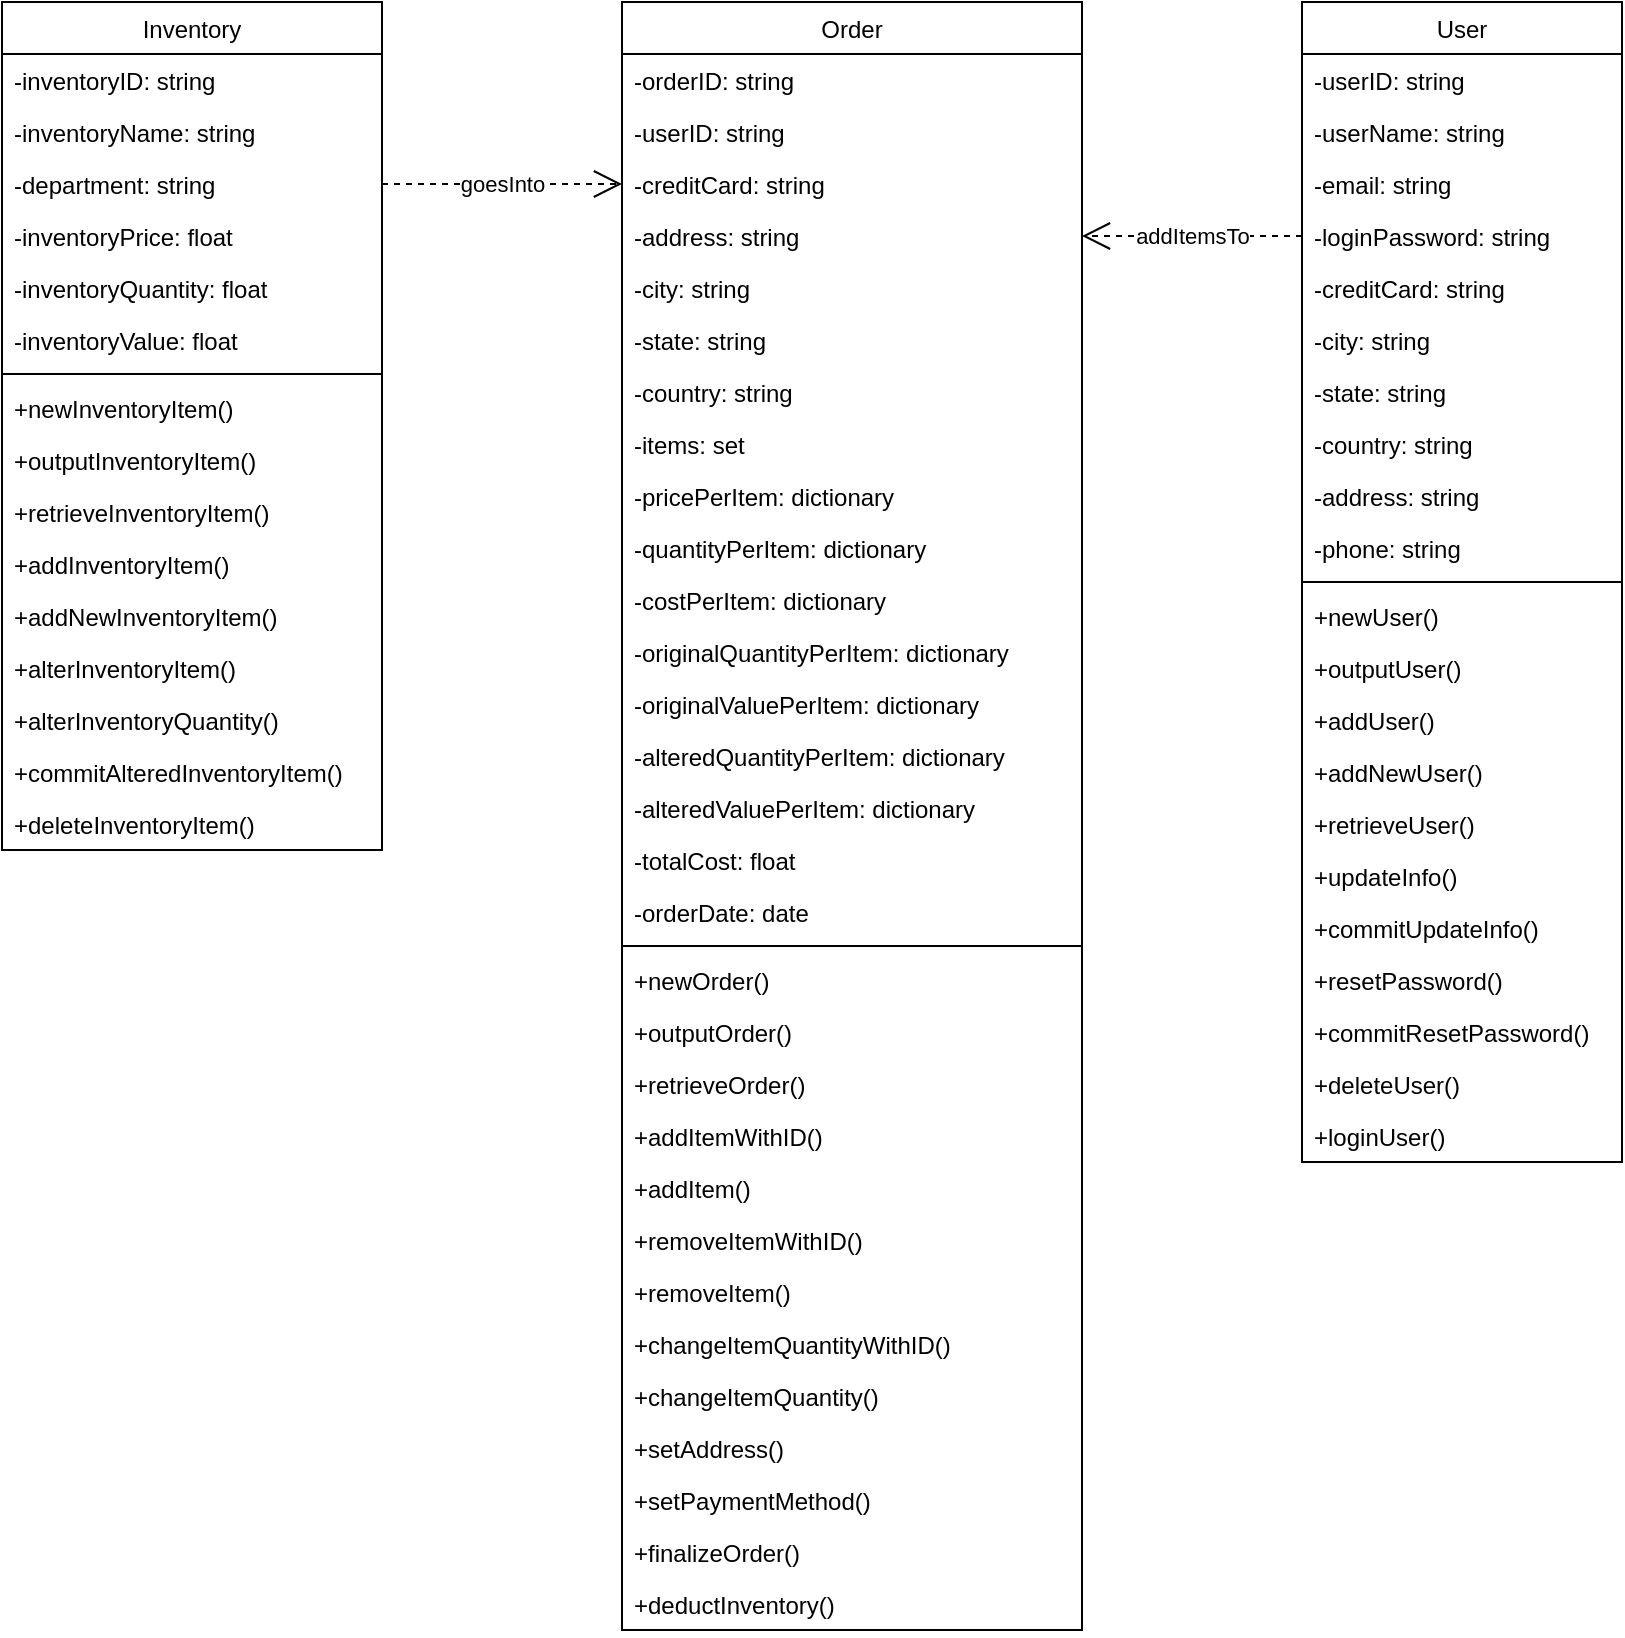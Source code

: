 <mxfile version="21.3.0" type="device">
  <diagram id="C5RBs43oDa-KdzZeNtuy" name="Page-1">
    <mxGraphModel dx="1434" dy="754" grid="1" gridSize="10" guides="1" tooltips="1" connect="1" arrows="1" fold="1" page="1" pageScale="1" pageWidth="827" pageHeight="1169" math="0" shadow="0">
      <root>
        <mxCell id="WIyWlLk6GJQsqaUBKTNV-0" />
        <mxCell id="WIyWlLk6GJQsqaUBKTNV-1" parent="WIyWlLk6GJQsqaUBKTNV-0" />
        <mxCell id="zkfFHV4jXpPFQw0GAbJ--0" value="Inventory" style="swimlane;fontStyle=0;align=center;verticalAlign=top;childLayout=stackLayout;horizontal=1;startSize=26;horizontalStack=0;resizeParent=1;resizeLast=0;collapsible=1;marginBottom=0;rounded=0;shadow=0;strokeWidth=1;" parent="WIyWlLk6GJQsqaUBKTNV-1" vertex="1">
          <mxGeometry x="10" y="50" width="190" height="424" as="geometry">
            <mxRectangle x="230" y="140" width="160" height="26" as="alternateBounds" />
          </mxGeometry>
        </mxCell>
        <mxCell id="zkfFHV4jXpPFQw0GAbJ--1" value="-inventoryID: string" style="text;align=left;verticalAlign=top;spacingLeft=4;spacingRight=4;overflow=hidden;rotatable=0;points=[[0,0.5],[1,0.5]];portConstraint=eastwest;" parent="zkfFHV4jXpPFQw0GAbJ--0" vertex="1">
          <mxGeometry y="26" width="190" height="26" as="geometry" />
        </mxCell>
        <mxCell id="zkfFHV4jXpPFQw0GAbJ--2" value="-inventoryName: string " style="text;align=left;verticalAlign=top;spacingLeft=4;spacingRight=4;overflow=hidden;rotatable=0;points=[[0,0.5],[1,0.5]];portConstraint=eastwest;rounded=0;shadow=0;html=0;" parent="zkfFHV4jXpPFQw0GAbJ--0" vertex="1">
          <mxGeometry y="52" width="190" height="26" as="geometry" />
        </mxCell>
        <mxCell id="zkfFHV4jXpPFQw0GAbJ--3" value="-department: string" style="text;align=left;verticalAlign=top;spacingLeft=4;spacingRight=4;overflow=hidden;rotatable=0;points=[[0,0.5],[1,0.5]];portConstraint=eastwest;rounded=0;shadow=0;html=0;" parent="zkfFHV4jXpPFQw0GAbJ--0" vertex="1">
          <mxGeometry y="78" width="190" height="26" as="geometry" />
        </mxCell>
        <mxCell id="ywjrnXxrzSmhAJ8aU7f1-1" value="-inventoryPrice: float" style="text;align=left;verticalAlign=top;spacingLeft=4;spacingRight=4;overflow=hidden;rotatable=0;points=[[0,0.5],[1,0.5]];portConstraint=eastwest;rounded=0;shadow=0;html=0;" parent="zkfFHV4jXpPFQw0GAbJ--0" vertex="1">
          <mxGeometry y="104" width="190" height="26" as="geometry" />
        </mxCell>
        <mxCell id="ywjrnXxrzSmhAJ8aU7f1-3" value="-inventoryQuantity: float" style="text;align=left;verticalAlign=top;spacingLeft=4;spacingRight=4;overflow=hidden;rotatable=0;points=[[0,0.5],[1,0.5]];portConstraint=eastwest;rounded=0;shadow=0;html=0;" parent="zkfFHV4jXpPFQw0GAbJ--0" vertex="1">
          <mxGeometry y="130" width="190" height="26" as="geometry" />
        </mxCell>
        <mxCell id="ywjrnXxrzSmhAJ8aU7f1-2" value="-inventoryValue: float" style="text;align=left;verticalAlign=top;spacingLeft=4;spacingRight=4;overflow=hidden;rotatable=0;points=[[0,0.5],[1,0.5]];portConstraint=eastwest;rounded=0;shadow=0;html=0;" parent="zkfFHV4jXpPFQw0GAbJ--0" vertex="1">
          <mxGeometry y="156" width="190" height="26" as="geometry" />
        </mxCell>
        <mxCell id="zkfFHV4jXpPFQw0GAbJ--4" value="" style="line;html=1;strokeWidth=1;align=left;verticalAlign=middle;spacingTop=-1;spacingLeft=3;spacingRight=3;rotatable=0;labelPosition=right;points=[];portConstraint=eastwest;" parent="zkfFHV4jXpPFQw0GAbJ--0" vertex="1">
          <mxGeometry y="182" width="190" height="8" as="geometry" />
        </mxCell>
        <mxCell id="zkfFHV4jXpPFQw0GAbJ--5" value="+newInventoryItem()" style="text;align=left;verticalAlign=top;spacingLeft=4;spacingRight=4;overflow=hidden;rotatable=0;points=[[0,0.5],[1,0.5]];portConstraint=eastwest;" parent="zkfFHV4jXpPFQw0GAbJ--0" vertex="1">
          <mxGeometry y="190" width="190" height="26" as="geometry" />
        </mxCell>
        <mxCell id="ywjrnXxrzSmhAJ8aU7f1-42" value="+outputInventoryItem()" style="text;align=left;verticalAlign=top;spacingLeft=4;spacingRight=4;overflow=hidden;rotatable=0;points=[[0,0.5],[1,0.5]];portConstraint=eastwest;" parent="zkfFHV4jXpPFQw0GAbJ--0" vertex="1">
          <mxGeometry y="216" width="190" height="26" as="geometry" />
        </mxCell>
        <mxCell id="ywjrnXxrzSmhAJ8aU7f1-45" value="+retrieveInventoryItem()" style="text;align=left;verticalAlign=top;spacingLeft=4;spacingRight=4;overflow=hidden;rotatable=0;points=[[0,0.5],[1,0.5]];portConstraint=eastwest;" parent="zkfFHV4jXpPFQw0GAbJ--0" vertex="1">
          <mxGeometry y="242" width="190" height="26" as="geometry" />
        </mxCell>
        <mxCell id="5kUzH__qB3JUXgs88LtJ-0" value="+addInventoryItem()" style="text;align=left;verticalAlign=top;spacingLeft=4;spacingRight=4;overflow=hidden;rotatable=0;points=[[0,0.5],[1,0.5]];portConstraint=eastwest;" vertex="1" parent="zkfFHV4jXpPFQw0GAbJ--0">
          <mxGeometry y="268" width="190" height="26" as="geometry" />
        </mxCell>
        <mxCell id="5kUzH__qB3JUXgs88LtJ-1" value="+addNewInventoryItem()" style="text;align=left;verticalAlign=top;spacingLeft=4;spacingRight=4;overflow=hidden;rotatable=0;points=[[0,0.5],[1,0.5]];portConstraint=eastwest;" vertex="1" parent="zkfFHV4jXpPFQw0GAbJ--0">
          <mxGeometry y="294" width="190" height="26" as="geometry" />
        </mxCell>
        <mxCell id="5kUzH__qB3JUXgs88LtJ-2" value="+alterInventoryItem()" style="text;align=left;verticalAlign=top;spacingLeft=4;spacingRight=4;overflow=hidden;rotatable=0;points=[[0,0.5],[1,0.5]];portConstraint=eastwest;" vertex="1" parent="zkfFHV4jXpPFQw0GAbJ--0">
          <mxGeometry y="320" width="190" height="26" as="geometry" />
        </mxCell>
        <mxCell id="5kUzH__qB3JUXgs88LtJ-3" value="+alterInventoryQuantity()" style="text;align=left;verticalAlign=top;spacingLeft=4;spacingRight=4;overflow=hidden;rotatable=0;points=[[0,0.5],[1,0.5]];portConstraint=eastwest;" vertex="1" parent="zkfFHV4jXpPFQw0GAbJ--0">
          <mxGeometry y="346" width="190" height="26" as="geometry" />
        </mxCell>
        <mxCell id="5kUzH__qB3JUXgs88LtJ-4" value="+commitAlteredInventoryItem()" style="text;align=left;verticalAlign=top;spacingLeft=4;spacingRight=4;overflow=hidden;rotatable=0;points=[[0,0.5],[1,0.5]];portConstraint=eastwest;" vertex="1" parent="zkfFHV4jXpPFQw0GAbJ--0">
          <mxGeometry y="372" width="190" height="26" as="geometry" />
        </mxCell>
        <mxCell id="5kUzH__qB3JUXgs88LtJ-5" value="+deleteInventoryItem()" style="text;align=left;verticalAlign=top;spacingLeft=4;spacingRight=4;overflow=hidden;rotatable=0;points=[[0,0.5],[1,0.5]];portConstraint=eastwest;" vertex="1" parent="zkfFHV4jXpPFQw0GAbJ--0">
          <mxGeometry y="398" width="190" height="26" as="geometry" />
        </mxCell>
        <mxCell id="zkfFHV4jXpPFQw0GAbJ--13" value="User" style="swimlane;fontStyle=0;align=center;verticalAlign=top;childLayout=stackLayout;horizontal=1;startSize=26;horizontalStack=0;resizeParent=1;resizeLast=0;collapsible=1;marginBottom=0;rounded=0;shadow=0;strokeWidth=1;" parent="WIyWlLk6GJQsqaUBKTNV-1" vertex="1">
          <mxGeometry x="660" y="50" width="160" height="580" as="geometry">
            <mxRectangle x="340" y="380" width="170" height="26" as="alternateBounds" />
          </mxGeometry>
        </mxCell>
        <mxCell id="ywjrnXxrzSmhAJ8aU7f1-10" value="-userID: string" style="text;align=left;verticalAlign=top;spacingLeft=4;spacingRight=4;overflow=hidden;rotatable=0;points=[[0,0.5],[1,0.5]];portConstraint=eastwest;" parent="zkfFHV4jXpPFQw0GAbJ--13" vertex="1">
          <mxGeometry y="26" width="160" height="26" as="geometry" />
        </mxCell>
        <mxCell id="ywjrnXxrzSmhAJ8aU7f1-11" value="-userName: string" style="text;align=left;verticalAlign=top;spacingLeft=4;spacingRight=4;overflow=hidden;rotatable=0;points=[[0,0.5],[1,0.5]];portConstraint=eastwest;" parent="zkfFHV4jXpPFQw0GAbJ--13" vertex="1">
          <mxGeometry y="52" width="160" height="26" as="geometry" />
        </mxCell>
        <mxCell id="ywjrnXxrzSmhAJ8aU7f1-16" value="-email: string" style="text;align=left;verticalAlign=top;spacingLeft=4;spacingRight=4;overflow=hidden;rotatable=0;points=[[0,0.5],[1,0.5]];portConstraint=eastwest;" parent="zkfFHV4jXpPFQw0GAbJ--13" vertex="1">
          <mxGeometry y="78" width="160" height="26" as="geometry" />
        </mxCell>
        <mxCell id="ywjrnXxrzSmhAJ8aU7f1-41" value="-loginPassword: string" style="text;align=left;verticalAlign=top;spacingLeft=4;spacingRight=4;overflow=hidden;rotatable=0;points=[[0,0.5],[1,0.5]];portConstraint=eastwest;" parent="zkfFHV4jXpPFQw0GAbJ--13" vertex="1">
          <mxGeometry y="104" width="160" height="26" as="geometry" />
        </mxCell>
        <mxCell id="ywjrnXxrzSmhAJ8aU7f1-36" value="-creditCard: string" style="text;align=left;verticalAlign=top;spacingLeft=4;spacingRight=4;overflow=hidden;rotatable=0;points=[[0,0.5],[1,0.5]];portConstraint=eastwest;" parent="zkfFHV4jXpPFQw0GAbJ--13" vertex="1">
          <mxGeometry y="130" width="160" height="26" as="geometry" />
        </mxCell>
        <mxCell id="ywjrnXxrzSmhAJ8aU7f1-40" value="-city: string" style="text;align=left;verticalAlign=top;spacingLeft=4;spacingRight=4;overflow=hidden;rotatable=0;points=[[0,0.5],[1,0.5]];portConstraint=eastwest;" parent="zkfFHV4jXpPFQw0GAbJ--13" vertex="1">
          <mxGeometry y="156" width="160" height="26" as="geometry" />
        </mxCell>
        <mxCell id="ywjrnXxrzSmhAJ8aU7f1-13" value="-state: string" style="text;align=left;verticalAlign=top;spacingLeft=4;spacingRight=4;overflow=hidden;rotatable=0;points=[[0,0.5],[1,0.5]];portConstraint=eastwest;" parent="zkfFHV4jXpPFQw0GAbJ--13" vertex="1">
          <mxGeometry y="182" width="160" height="26" as="geometry" />
        </mxCell>
        <mxCell id="zkfFHV4jXpPFQw0GAbJ--14" value="-country: string" style="text;align=left;verticalAlign=top;spacingLeft=4;spacingRight=4;overflow=hidden;rotatable=0;points=[[0,0.5],[1,0.5]];portConstraint=eastwest;" parent="zkfFHV4jXpPFQw0GAbJ--13" vertex="1">
          <mxGeometry y="208" width="160" height="26" as="geometry" />
        </mxCell>
        <mxCell id="ywjrnXxrzSmhAJ8aU7f1-14" value="-address: string" style="text;align=left;verticalAlign=top;spacingLeft=4;spacingRight=4;overflow=hidden;rotatable=0;points=[[0,0.5],[1,0.5]];portConstraint=eastwest;" parent="zkfFHV4jXpPFQw0GAbJ--13" vertex="1">
          <mxGeometry y="234" width="160" height="26" as="geometry" />
        </mxCell>
        <mxCell id="ywjrnXxrzSmhAJ8aU7f1-15" value="-phone: string" style="text;align=left;verticalAlign=top;spacingLeft=4;spacingRight=4;overflow=hidden;rotatable=0;points=[[0,0.5],[1,0.5]];portConstraint=eastwest;" parent="zkfFHV4jXpPFQw0GAbJ--13" vertex="1">
          <mxGeometry y="260" width="160" height="26" as="geometry" />
        </mxCell>
        <mxCell id="zkfFHV4jXpPFQw0GAbJ--15" value="" style="line;html=1;strokeWidth=1;align=left;verticalAlign=middle;spacingTop=-1;spacingLeft=3;spacingRight=3;rotatable=0;labelPosition=right;points=[];portConstraint=eastwest;" parent="zkfFHV4jXpPFQw0GAbJ--13" vertex="1">
          <mxGeometry y="286" width="160" height="8" as="geometry" />
        </mxCell>
        <mxCell id="ywjrnXxrzSmhAJ8aU7f1-9" value="+newUser()" style="text;align=left;verticalAlign=top;spacingLeft=4;spacingRight=4;overflow=hidden;rotatable=0;points=[[0,0.5],[1,0.5]];portConstraint=eastwest;" parent="zkfFHV4jXpPFQw0GAbJ--13" vertex="1">
          <mxGeometry y="294" width="160" height="26" as="geometry" />
        </mxCell>
        <mxCell id="ywjrnXxrzSmhAJ8aU7f1-65" value="+outputUser()" style="text;align=left;verticalAlign=top;spacingLeft=4;spacingRight=4;overflow=hidden;rotatable=0;points=[[0,0.5],[1,0.5]];portConstraint=eastwest;" parent="zkfFHV4jXpPFQw0GAbJ--13" vertex="1">
          <mxGeometry y="320" width="160" height="26" as="geometry" />
        </mxCell>
        <mxCell id="ywjrnXxrzSmhAJ8aU7f1-66" value="+addUser()" style="text;align=left;verticalAlign=top;spacingLeft=4;spacingRight=4;overflow=hidden;rotatable=0;points=[[0,0.5],[1,0.5]];portConstraint=eastwest;" parent="zkfFHV4jXpPFQw0GAbJ--13" vertex="1">
          <mxGeometry y="346" width="160" height="26" as="geometry" />
        </mxCell>
        <mxCell id="ywjrnXxrzSmhAJ8aU7f1-46" value="+addNewUser()" style="text;align=left;verticalAlign=top;spacingLeft=4;spacingRight=4;overflow=hidden;rotatable=0;points=[[0,0.5],[1,0.5]];portConstraint=eastwest;" parent="zkfFHV4jXpPFQw0GAbJ--13" vertex="1">
          <mxGeometry y="372" width="160" height="26" as="geometry" />
        </mxCell>
        <mxCell id="ywjrnXxrzSmhAJ8aU7f1-38" value="+retrieveUser()" style="text;align=left;verticalAlign=top;spacingLeft=4;spacingRight=4;overflow=hidden;rotatable=0;points=[[0,0.5],[1,0.5]];portConstraint=eastwest;" parent="zkfFHV4jXpPFQw0GAbJ--13" vertex="1">
          <mxGeometry y="398" width="160" height="26" as="geometry" />
        </mxCell>
        <mxCell id="ywjrnXxrzSmhAJ8aU7f1-39" value="+updateInfo()" style="text;align=left;verticalAlign=top;spacingLeft=4;spacingRight=4;overflow=hidden;rotatable=0;points=[[0,0.5],[1,0.5]];portConstraint=eastwest;" parent="zkfFHV4jXpPFQw0GAbJ--13" vertex="1">
          <mxGeometry y="424" width="160" height="26" as="geometry" />
        </mxCell>
        <mxCell id="5kUzH__qB3JUXgs88LtJ-6" value="+commitUpdateInfo()" style="text;align=left;verticalAlign=top;spacingLeft=4;spacingRight=4;overflow=hidden;rotatable=0;points=[[0,0.5],[1,0.5]];portConstraint=eastwest;" vertex="1" parent="zkfFHV4jXpPFQw0GAbJ--13">
          <mxGeometry y="450" width="160" height="26" as="geometry" />
        </mxCell>
        <mxCell id="5kUzH__qB3JUXgs88LtJ-7" value="+resetPassword()" style="text;align=left;verticalAlign=top;spacingLeft=4;spacingRight=4;overflow=hidden;rotatable=0;points=[[0,0.5],[1,0.5]];portConstraint=eastwest;" vertex="1" parent="zkfFHV4jXpPFQw0GAbJ--13">
          <mxGeometry y="476" width="160" height="26" as="geometry" />
        </mxCell>
        <mxCell id="5kUzH__qB3JUXgs88LtJ-8" value="+commitResetPassword()" style="text;align=left;verticalAlign=top;spacingLeft=4;spacingRight=4;overflow=hidden;rotatable=0;points=[[0,0.5],[1,0.5]];portConstraint=eastwest;" vertex="1" parent="zkfFHV4jXpPFQw0GAbJ--13">
          <mxGeometry y="502" width="160" height="26" as="geometry" />
        </mxCell>
        <mxCell id="5kUzH__qB3JUXgs88LtJ-9" value="+deleteUser()" style="text;align=left;verticalAlign=top;spacingLeft=4;spacingRight=4;overflow=hidden;rotatable=0;points=[[0,0.5],[1,0.5]];portConstraint=eastwest;" vertex="1" parent="zkfFHV4jXpPFQw0GAbJ--13">
          <mxGeometry y="528" width="160" height="26" as="geometry" />
        </mxCell>
        <mxCell id="5kUzH__qB3JUXgs88LtJ-10" value="+loginUser()" style="text;align=left;verticalAlign=top;spacingLeft=4;spacingRight=4;overflow=hidden;rotatable=0;points=[[0,0.5],[1,0.5]];portConstraint=eastwest;" vertex="1" parent="zkfFHV4jXpPFQw0GAbJ--13">
          <mxGeometry y="554" width="160" height="26" as="geometry" />
        </mxCell>
        <mxCell id="ywjrnXxrzSmhAJ8aU7f1-35" value="goesInto" style="endArrow=open;endSize=12;dashed=1;html=1;rounded=0;exitX=1;exitY=0.5;exitDx=0;exitDy=0;entryX=0;entryY=0.5;entryDx=0;entryDy=0;" parent="WIyWlLk6GJQsqaUBKTNV-1" source="zkfFHV4jXpPFQw0GAbJ--3" target="ywjrnXxrzSmhAJ8aU7f1-74" edge="1">
          <mxGeometry width="160" relative="1" as="geometry">
            <mxPoint x="260" y="600" as="sourcePoint" />
            <mxPoint x="420" y="600" as="targetPoint" />
            <Array as="points">
              <mxPoint x="240" y="141" />
            </Array>
          </mxGeometry>
        </mxCell>
        <mxCell id="ywjrnXxrzSmhAJ8aU7f1-47" value="Order" style="swimlane;fontStyle=0;align=center;verticalAlign=top;childLayout=stackLayout;horizontal=1;startSize=26;horizontalStack=0;resizeParent=1;resizeLast=0;collapsible=1;marginBottom=0;rounded=0;shadow=0;strokeWidth=1;" parent="WIyWlLk6GJQsqaUBKTNV-1" vertex="1">
          <mxGeometry x="320" y="50" width="230" height="814" as="geometry">
            <mxRectangle x="230" y="140" width="160" height="26" as="alternateBounds" />
          </mxGeometry>
        </mxCell>
        <mxCell id="ywjrnXxrzSmhAJ8aU7f1-48" value="-orderID: string" style="text;align=left;verticalAlign=top;spacingLeft=4;spacingRight=4;overflow=hidden;rotatable=0;points=[[0,0.5],[1,0.5]];portConstraint=eastwest;" parent="ywjrnXxrzSmhAJ8aU7f1-47" vertex="1">
          <mxGeometry y="26" width="230" height="26" as="geometry" />
        </mxCell>
        <mxCell id="ywjrnXxrzSmhAJ8aU7f1-49" value="-userID: string " style="text;align=left;verticalAlign=top;spacingLeft=4;spacingRight=4;overflow=hidden;rotatable=0;points=[[0,0.5],[1,0.5]];portConstraint=eastwest;rounded=0;shadow=0;html=0;" parent="ywjrnXxrzSmhAJ8aU7f1-47" vertex="1">
          <mxGeometry y="52" width="230" height="26" as="geometry" />
        </mxCell>
        <mxCell id="ywjrnXxrzSmhAJ8aU7f1-74" value="-creditCard: string " style="text;align=left;verticalAlign=top;spacingLeft=4;spacingRight=4;overflow=hidden;rotatable=0;points=[[0,0.5],[1,0.5]];portConstraint=eastwest;rounded=0;shadow=0;html=0;" parent="ywjrnXxrzSmhAJ8aU7f1-47" vertex="1">
          <mxGeometry y="78" width="230" height="26" as="geometry" />
        </mxCell>
        <mxCell id="ywjrnXxrzSmhAJ8aU7f1-75" value="-address: string " style="text;align=left;verticalAlign=top;spacingLeft=4;spacingRight=4;overflow=hidden;rotatable=0;points=[[0,0.5],[1,0.5]];portConstraint=eastwest;rounded=0;shadow=0;html=0;" parent="ywjrnXxrzSmhAJ8aU7f1-47" vertex="1">
          <mxGeometry y="104" width="230" height="26" as="geometry" />
        </mxCell>
        <mxCell id="ywjrnXxrzSmhAJ8aU7f1-76" value="-city: string " style="text;align=left;verticalAlign=top;spacingLeft=4;spacingRight=4;overflow=hidden;rotatable=0;points=[[0,0.5],[1,0.5]];portConstraint=eastwest;rounded=0;shadow=0;html=0;" parent="ywjrnXxrzSmhAJ8aU7f1-47" vertex="1">
          <mxGeometry y="130" width="230" height="26" as="geometry" />
        </mxCell>
        <mxCell id="ywjrnXxrzSmhAJ8aU7f1-77" value="-state: string " style="text;align=left;verticalAlign=top;spacingLeft=4;spacingRight=4;overflow=hidden;rotatable=0;points=[[0,0.5],[1,0.5]];portConstraint=eastwest;rounded=0;shadow=0;html=0;" parent="ywjrnXxrzSmhAJ8aU7f1-47" vertex="1">
          <mxGeometry y="156" width="230" height="26" as="geometry" />
        </mxCell>
        <mxCell id="ywjrnXxrzSmhAJ8aU7f1-78" value="-country: string " style="text;align=left;verticalAlign=top;spacingLeft=4;spacingRight=4;overflow=hidden;rotatable=0;points=[[0,0.5],[1,0.5]];portConstraint=eastwest;rounded=0;shadow=0;html=0;" parent="ywjrnXxrzSmhAJ8aU7f1-47" vertex="1">
          <mxGeometry y="182" width="230" height="26" as="geometry" />
        </mxCell>
        <mxCell id="ywjrnXxrzSmhAJ8aU7f1-50" value="-items: set" style="text;align=left;verticalAlign=top;spacingLeft=4;spacingRight=4;overflow=hidden;rotatable=0;points=[[0,0.5],[1,0.5]];portConstraint=eastwest;rounded=0;shadow=0;html=0;" parent="ywjrnXxrzSmhAJ8aU7f1-47" vertex="1">
          <mxGeometry y="208" width="230" height="26" as="geometry" />
        </mxCell>
        <mxCell id="ywjrnXxrzSmhAJ8aU7f1-51" value="-pricePerItem: dictionary" style="text;align=left;verticalAlign=top;spacingLeft=4;spacingRight=4;overflow=hidden;rotatable=0;points=[[0,0.5],[1,0.5]];portConstraint=eastwest;rounded=0;shadow=0;html=0;" parent="ywjrnXxrzSmhAJ8aU7f1-47" vertex="1">
          <mxGeometry y="234" width="230" height="26" as="geometry" />
        </mxCell>
        <mxCell id="ywjrnXxrzSmhAJ8aU7f1-52" value="-quantityPerItem: dictionary" style="text;align=left;verticalAlign=top;spacingLeft=4;spacingRight=4;overflow=hidden;rotatable=0;points=[[0,0.5],[1,0.5]];portConstraint=eastwest;rounded=0;shadow=0;html=0;" parent="ywjrnXxrzSmhAJ8aU7f1-47" vertex="1">
          <mxGeometry y="260" width="230" height="26" as="geometry" />
        </mxCell>
        <mxCell id="ywjrnXxrzSmhAJ8aU7f1-53" value="-costPerItem: dictionary" style="text;align=left;verticalAlign=top;spacingLeft=4;spacingRight=4;overflow=hidden;rotatable=0;points=[[0,0.5],[1,0.5]];portConstraint=eastwest;rounded=0;shadow=0;html=0;" parent="ywjrnXxrzSmhAJ8aU7f1-47" vertex="1">
          <mxGeometry y="286" width="230" height="26" as="geometry" />
        </mxCell>
        <mxCell id="5kUzH__qB3JUXgs88LtJ-11" value="-originalQuantityPerItem: dictionary" style="text;align=left;verticalAlign=top;spacingLeft=4;spacingRight=4;overflow=hidden;rotatable=0;points=[[0,0.5],[1,0.5]];portConstraint=eastwest;rounded=0;shadow=0;html=0;" vertex="1" parent="ywjrnXxrzSmhAJ8aU7f1-47">
          <mxGeometry y="312" width="230" height="26" as="geometry" />
        </mxCell>
        <mxCell id="5kUzH__qB3JUXgs88LtJ-12" value="-originalValuePerItem: dictionary" style="text;align=left;verticalAlign=top;spacingLeft=4;spacingRight=4;overflow=hidden;rotatable=0;points=[[0,0.5],[1,0.5]];portConstraint=eastwest;rounded=0;shadow=0;html=0;" vertex="1" parent="ywjrnXxrzSmhAJ8aU7f1-47">
          <mxGeometry y="338" width="230" height="26" as="geometry" />
        </mxCell>
        <mxCell id="5kUzH__qB3JUXgs88LtJ-13" value="-alteredQuantityPerItem: dictionary" style="text;align=left;verticalAlign=top;spacingLeft=4;spacingRight=4;overflow=hidden;rotatable=0;points=[[0,0.5],[1,0.5]];portConstraint=eastwest;rounded=0;shadow=0;html=0;" vertex="1" parent="ywjrnXxrzSmhAJ8aU7f1-47">
          <mxGeometry y="364" width="230" height="26" as="geometry" />
        </mxCell>
        <mxCell id="5kUzH__qB3JUXgs88LtJ-14" value="-alteredValuePerItem: dictionary" style="text;align=left;verticalAlign=top;spacingLeft=4;spacingRight=4;overflow=hidden;rotatable=0;points=[[0,0.5],[1,0.5]];portConstraint=eastwest;rounded=0;shadow=0;html=0;" vertex="1" parent="ywjrnXxrzSmhAJ8aU7f1-47">
          <mxGeometry y="390" width="230" height="26" as="geometry" />
        </mxCell>
        <mxCell id="ywjrnXxrzSmhAJ8aU7f1-54" value="-totalCost: float" style="text;align=left;verticalAlign=top;spacingLeft=4;spacingRight=4;overflow=hidden;rotatable=0;points=[[0,0.5],[1,0.5]];portConstraint=eastwest;rounded=0;shadow=0;html=0;" parent="ywjrnXxrzSmhAJ8aU7f1-47" vertex="1">
          <mxGeometry y="416" width="230" height="26" as="geometry" />
        </mxCell>
        <mxCell id="ywjrnXxrzSmhAJ8aU7f1-70" value="-orderDate: date" style="text;align=left;verticalAlign=top;spacingLeft=4;spacingRight=4;overflow=hidden;rotatable=0;points=[[0,0.5],[1,0.5]];portConstraint=eastwest;rounded=0;shadow=0;html=0;" parent="ywjrnXxrzSmhAJ8aU7f1-47" vertex="1">
          <mxGeometry y="442" width="230" height="26" as="geometry" />
        </mxCell>
        <mxCell id="ywjrnXxrzSmhAJ8aU7f1-55" value="" style="line;html=1;strokeWidth=1;align=left;verticalAlign=middle;spacingTop=-1;spacingLeft=3;spacingRight=3;rotatable=0;labelPosition=right;points=[];portConstraint=eastwest;" parent="ywjrnXxrzSmhAJ8aU7f1-47" vertex="1">
          <mxGeometry y="468" width="230" height="8" as="geometry" />
        </mxCell>
        <mxCell id="ywjrnXxrzSmhAJ8aU7f1-56" value="+newOrder()" style="text;align=left;verticalAlign=top;spacingLeft=4;spacingRight=4;overflow=hidden;rotatable=0;points=[[0,0.5],[1,0.5]];portConstraint=eastwest;" parent="ywjrnXxrzSmhAJ8aU7f1-47" vertex="1">
          <mxGeometry y="476" width="230" height="26" as="geometry" />
        </mxCell>
        <mxCell id="ywjrnXxrzSmhAJ8aU7f1-57" value="+outputOrder()" style="text;align=left;verticalAlign=top;spacingLeft=4;spacingRight=4;overflow=hidden;rotatable=0;points=[[0,0.5],[1,0.5]];portConstraint=eastwest;" parent="ywjrnXxrzSmhAJ8aU7f1-47" vertex="1">
          <mxGeometry y="502" width="230" height="26" as="geometry" />
        </mxCell>
        <mxCell id="ywjrnXxrzSmhAJ8aU7f1-71" value="+retrieveOrder()" style="text;align=left;verticalAlign=top;spacingLeft=4;spacingRight=4;overflow=hidden;rotatable=0;points=[[0,0.5],[1,0.5]];portConstraint=eastwest;" parent="ywjrnXxrzSmhAJ8aU7f1-47" vertex="1">
          <mxGeometry y="528" width="230" height="26" as="geometry" />
        </mxCell>
        <mxCell id="ywjrnXxrzSmhAJ8aU7f1-72" value="+addItemWithID()" style="text;align=left;verticalAlign=top;spacingLeft=4;spacingRight=4;overflow=hidden;rotatable=0;points=[[0,0.5],[1,0.5]];portConstraint=eastwest;" parent="ywjrnXxrzSmhAJ8aU7f1-47" vertex="1">
          <mxGeometry y="554" width="230" height="26" as="geometry" />
        </mxCell>
        <mxCell id="ywjrnXxrzSmhAJ8aU7f1-73" value="+addItem()" style="text;align=left;verticalAlign=top;spacingLeft=4;spacingRight=4;overflow=hidden;rotatable=0;points=[[0,0.5],[1,0.5]];portConstraint=eastwest;" parent="ywjrnXxrzSmhAJ8aU7f1-47" vertex="1">
          <mxGeometry y="580" width="230" height="26" as="geometry" />
        </mxCell>
        <mxCell id="ywjrnXxrzSmhAJ8aU7f1-59" value="+removeItemWithID()" style="text;align=left;verticalAlign=top;spacingLeft=4;spacingRight=4;overflow=hidden;rotatable=0;points=[[0,0.5],[1,0.5]];portConstraint=eastwest;" parent="ywjrnXxrzSmhAJ8aU7f1-47" vertex="1">
          <mxGeometry y="606" width="230" height="26" as="geometry" />
        </mxCell>
        <mxCell id="ywjrnXxrzSmhAJ8aU7f1-79" value="+removeItem()" style="text;align=left;verticalAlign=top;spacingLeft=4;spacingRight=4;overflow=hidden;rotatable=0;points=[[0,0.5],[1,0.5]];portConstraint=eastwest;" parent="ywjrnXxrzSmhAJ8aU7f1-47" vertex="1">
          <mxGeometry y="632" width="230" height="26" as="geometry" />
        </mxCell>
        <mxCell id="5kUzH__qB3JUXgs88LtJ-15" value="+changeItemQuantityWithID()" style="text;align=left;verticalAlign=top;spacingLeft=4;spacingRight=4;overflow=hidden;rotatable=0;points=[[0,0.5],[1,0.5]];portConstraint=eastwest;" vertex="1" parent="ywjrnXxrzSmhAJ8aU7f1-47">
          <mxGeometry y="658" width="230" height="26" as="geometry" />
        </mxCell>
        <mxCell id="5kUzH__qB3JUXgs88LtJ-16" value="+changeItemQuantity()" style="text;align=left;verticalAlign=top;spacingLeft=4;spacingRight=4;overflow=hidden;rotatable=0;points=[[0,0.5],[1,0.5]];portConstraint=eastwest;" vertex="1" parent="ywjrnXxrzSmhAJ8aU7f1-47">
          <mxGeometry y="684" width="230" height="26" as="geometry" />
        </mxCell>
        <mxCell id="5kUzH__qB3JUXgs88LtJ-17" value="+setAddress()" style="text;align=left;verticalAlign=top;spacingLeft=4;spacingRight=4;overflow=hidden;rotatable=0;points=[[0,0.5],[1,0.5]];portConstraint=eastwest;" vertex="1" parent="ywjrnXxrzSmhAJ8aU7f1-47">
          <mxGeometry y="710" width="230" height="26" as="geometry" />
        </mxCell>
        <mxCell id="5kUzH__qB3JUXgs88LtJ-18" value="+setPaymentMethod()" style="text;align=left;verticalAlign=top;spacingLeft=4;spacingRight=4;overflow=hidden;rotatable=0;points=[[0,0.5],[1,0.5]];portConstraint=eastwest;" vertex="1" parent="ywjrnXxrzSmhAJ8aU7f1-47">
          <mxGeometry y="736" width="230" height="26" as="geometry" />
        </mxCell>
        <mxCell id="5kUzH__qB3JUXgs88LtJ-19" value="+finalizeOrder()" style="text;align=left;verticalAlign=top;spacingLeft=4;spacingRight=4;overflow=hidden;rotatable=0;points=[[0,0.5],[1,0.5]];portConstraint=eastwest;" vertex="1" parent="ywjrnXxrzSmhAJ8aU7f1-47">
          <mxGeometry y="762" width="230" height="26" as="geometry" />
        </mxCell>
        <mxCell id="5kUzH__qB3JUXgs88LtJ-20" value="+deductInventory()" style="text;align=left;verticalAlign=top;spacingLeft=4;spacingRight=4;overflow=hidden;rotatable=0;points=[[0,0.5],[1,0.5]];portConstraint=eastwest;" vertex="1" parent="ywjrnXxrzSmhAJ8aU7f1-47">
          <mxGeometry y="788" width="230" height="26" as="geometry" />
        </mxCell>
        <mxCell id="ywjrnXxrzSmhAJ8aU7f1-60" value="addItemsTo" style="endArrow=open;endSize=12;dashed=1;html=1;rounded=0;exitX=0;exitY=0.5;exitDx=0;exitDy=0;entryX=1;entryY=0.5;entryDx=0;entryDy=0;" parent="WIyWlLk6GJQsqaUBKTNV-1" source="ywjrnXxrzSmhAJ8aU7f1-41" target="ywjrnXxrzSmhAJ8aU7f1-75" edge="1">
          <mxGeometry width="160" relative="1" as="geometry">
            <mxPoint x="520" y="100" as="sourcePoint" />
            <mxPoint x="680" y="100" as="targetPoint" />
          </mxGeometry>
        </mxCell>
      </root>
    </mxGraphModel>
  </diagram>
</mxfile>
